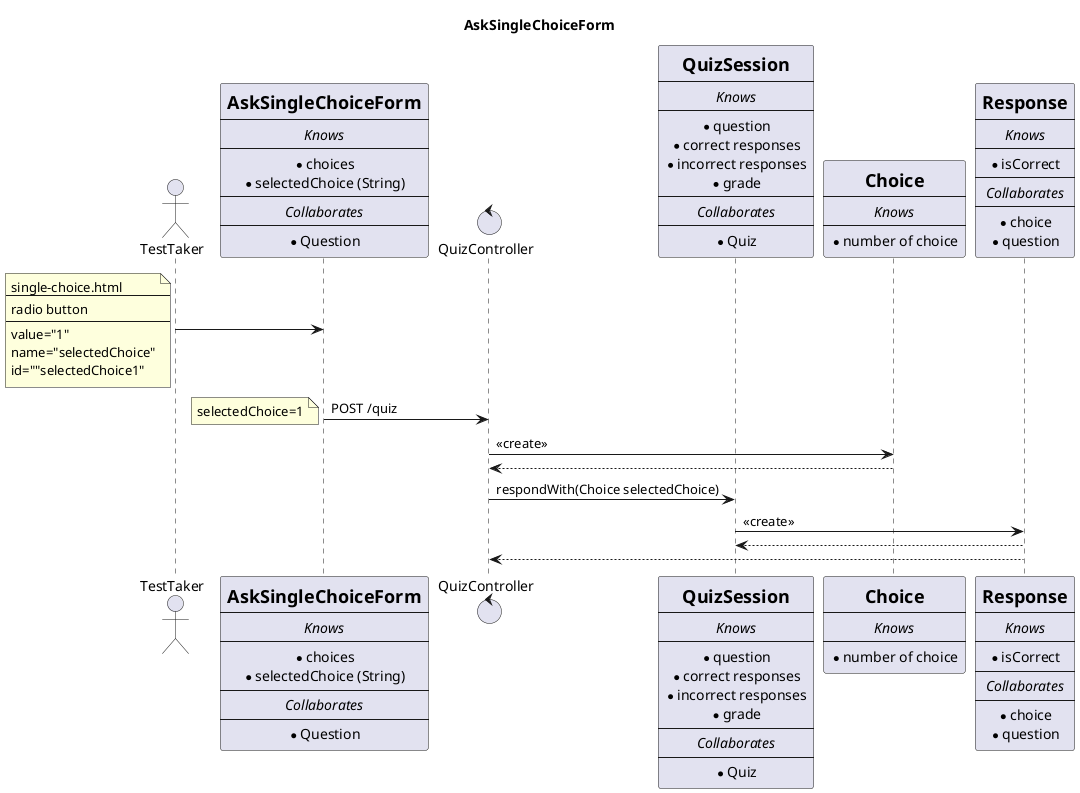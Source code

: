 @startuml
title AskSingleChoiceForm
actor       TestTaker as taker
participant singleForm [
    =AskSingleChoiceForm
    ----
    ====Knows
    ----
    * choices
    * selectedChoice (String)
    ----
    ====Collaborates
    ----
    * Question
]
control     QuizController  as ctrl
participant session [
    =QuizSession
    ----
    ====Knows
    ----
    * question
    * correct responses
    * incorrect responses
    * grade
    ----
    ====Collaborates
    ----
    * Quiz
]
participant choice [
    =Choice
    ----
    ====Knows
    ----
    * number of choice
]

participant response [
    =Response
    ----
    ====Knows
    ----
    * isCorrect
    ----
    ====Collaborates
    ----
    * choice
    * question
]
taker -> singleForm
note left
single-choice.html
--
radio button
--
value="1"
name="selectedChoice"
id=""selectedChoice1"
end note
singleForm -> ctrl : POST /quiz
note left
selectedChoice=1
end note
ctrl -> choice : <<create>>
ctrl <-- choice
ctrl -> session : respondWith(Choice selectedChoice)
session -> response : <<create>>
session <-- response
ctrl <-- response
@enduml